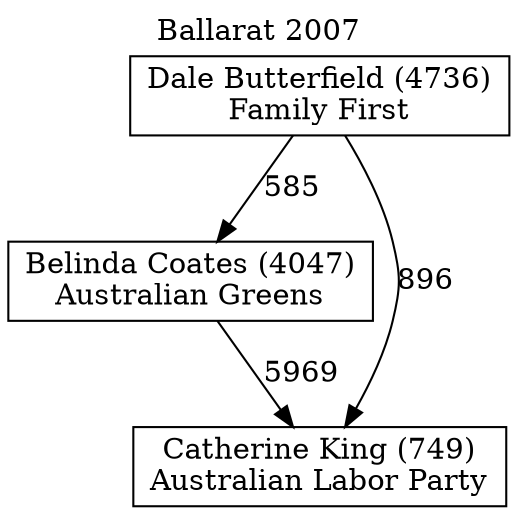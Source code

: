 // House preference flow
digraph "Catherine King (749)_Ballarat_2007" {
	graph [label="Ballarat 2007" labelloc=t mclimit=10]
	node [shape=box]
	"Belinda Coates (4047)" [label="Belinda Coates (4047)
Australian Greens"]
	"Catherine King (749)" [label="Catherine King (749)
Australian Labor Party"]
	"Dale Butterfield (4736)" [label="Dale Butterfield (4736)
Family First"]
	"Belinda Coates (4047)" -> "Catherine King (749)" [label=5969]
	"Dale Butterfield (4736)" -> "Belinda Coates (4047)" [label=585]
	"Dale Butterfield (4736)" -> "Catherine King (749)" [label=896]
}
